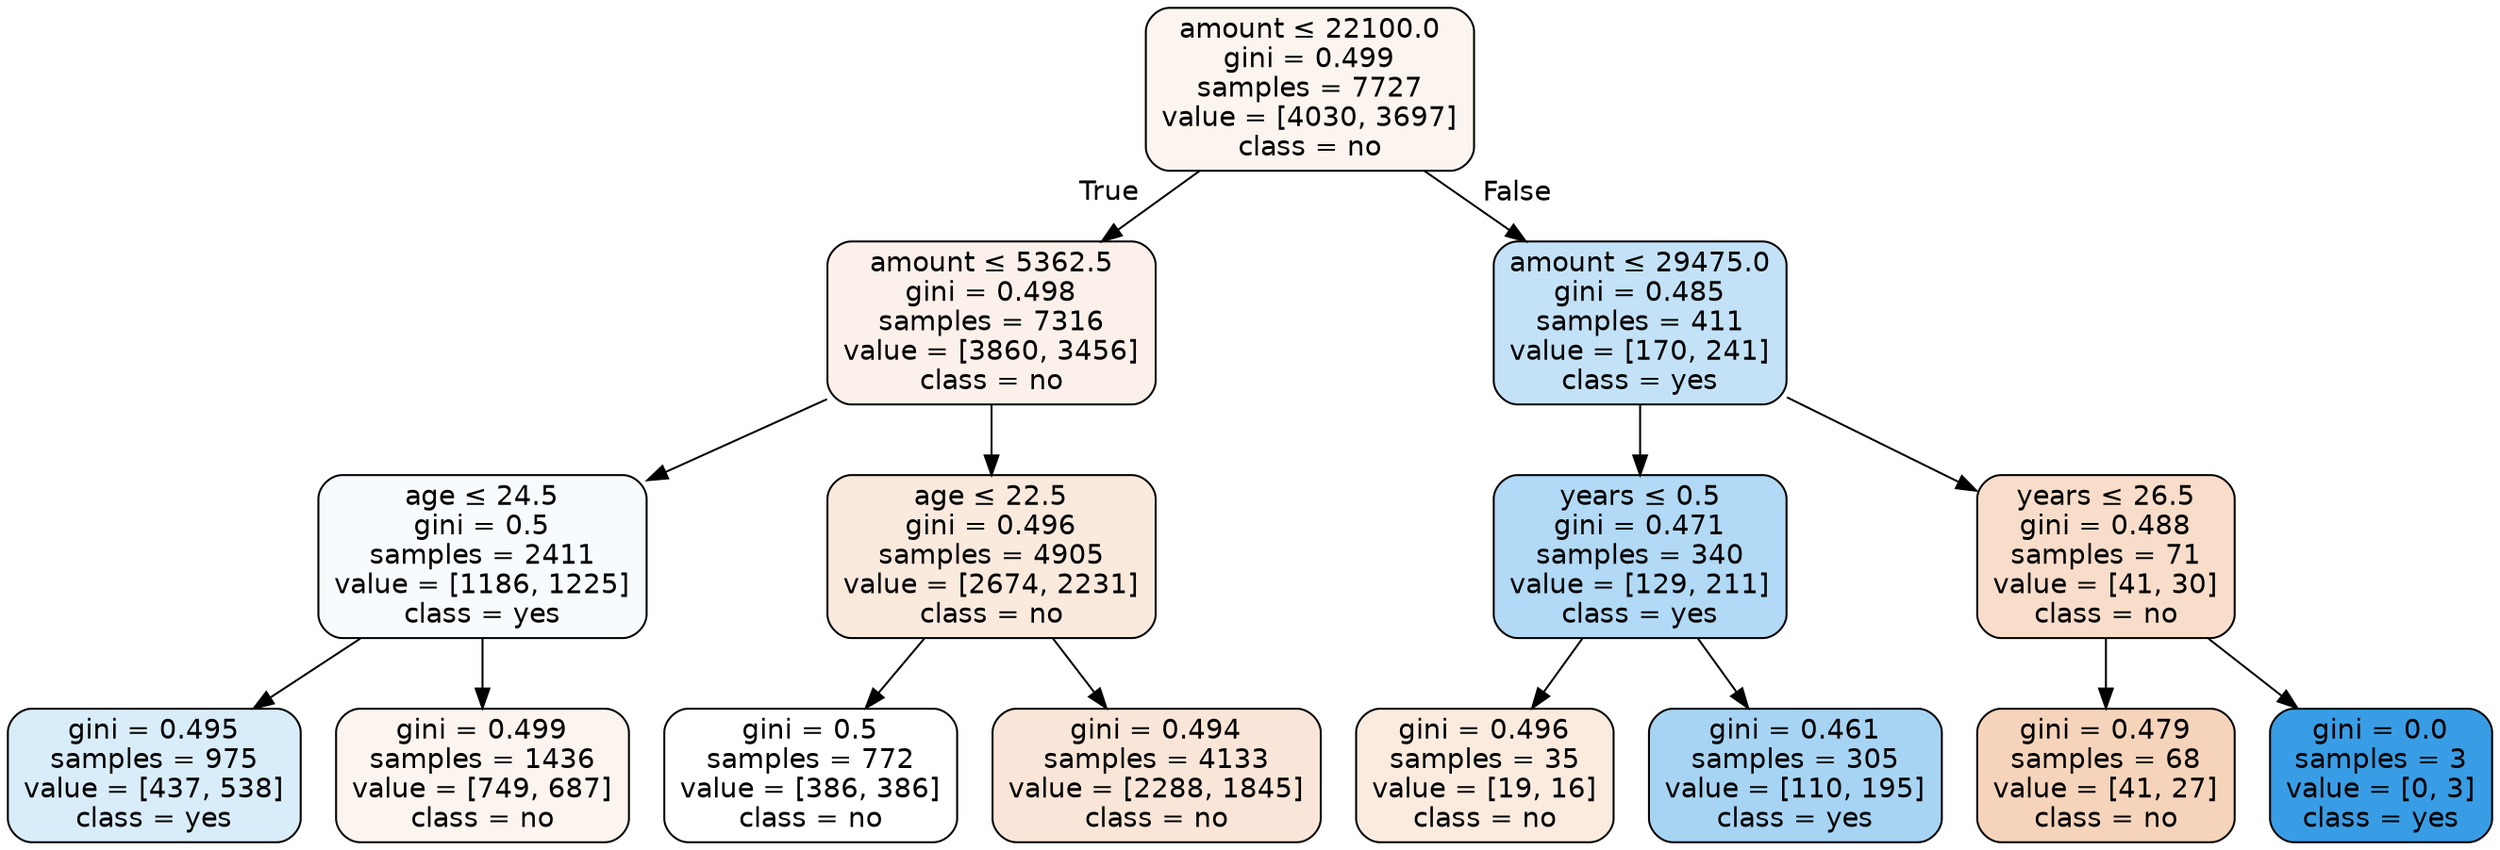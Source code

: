 digraph Tree {
node [shape=box, style="filled, rounded", color="black", fontname=helvetica] ;
edge [fontname=helvetica] ;
0 [label=<amount &le; 22100.0<br/>gini = 0.499<br/>samples = 7727<br/>value = [4030, 3697]<br/>class = no>, fillcolor="#e5813915"] ;
1 [label=<amount &le; 5362.5<br/>gini = 0.498<br/>samples = 7316<br/>value = [3860, 3456]<br/>class = no>, fillcolor="#e581391b"] ;
0 -> 1 [labeldistance=2.5, labelangle=45, headlabel="True"] ;
2 [label=<age &le; 24.5<br/>gini = 0.5<br/>samples = 2411<br/>value = [1186, 1225]<br/>class = yes>, fillcolor="#399de508"] ;
1 -> 2 ;
3 [label=<gini = 0.495<br/>samples = 975<br/>value = [437, 538]<br/>class = yes>, fillcolor="#399de530"] ;
2 -> 3 ;
4 [label=<gini = 0.499<br/>samples = 1436<br/>value = [749, 687]<br/>class = no>, fillcolor="#e5813915"] ;
2 -> 4 ;
5 [label=<age &le; 22.5<br/>gini = 0.496<br/>samples = 4905<br/>value = [2674, 2231]<br/>class = no>, fillcolor="#e581392a"] ;
1 -> 5 ;
6 [label=<gini = 0.5<br/>samples = 772<br/>value = [386, 386]<br/>class = no>, fillcolor="#e5813900"] ;
5 -> 6 ;
7 [label=<gini = 0.494<br/>samples = 4133<br/>value = [2288, 1845]<br/>class = no>, fillcolor="#e5813931"] ;
5 -> 7 ;
8 [label=<amount &le; 29475.0<br/>gini = 0.485<br/>samples = 411<br/>value = [170, 241]<br/>class = yes>, fillcolor="#399de54b"] ;
0 -> 8 [labeldistance=2.5, labelangle=-45, headlabel="False"] ;
9 [label=<years &le; 0.5<br/>gini = 0.471<br/>samples = 340<br/>value = [129, 211]<br/>class = yes>, fillcolor="#399de563"] ;
8 -> 9 ;
10 [label=<gini = 0.496<br/>samples = 35<br/>value = [19, 16]<br/>class = no>, fillcolor="#e5813928"] ;
9 -> 10 ;
11 [label=<gini = 0.461<br/>samples = 305<br/>value = [110, 195]<br/>class = yes>, fillcolor="#399de56f"] ;
9 -> 11 ;
12 [label=<years &le; 26.5<br/>gini = 0.488<br/>samples = 71<br/>value = [41, 30]<br/>class = no>, fillcolor="#e5813944"] ;
8 -> 12 ;
13 [label=<gini = 0.479<br/>samples = 68<br/>value = [41, 27]<br/>class = no>, fillcolor="#e5813957"] ;
12 -> 13 ;
14 [label=<gini = 0.0<br/>samples = 3<br/>value = [0, 3]<br/>class = yes>, fillcolor="#399de5ff"] ;
12 -> 14 ;
}